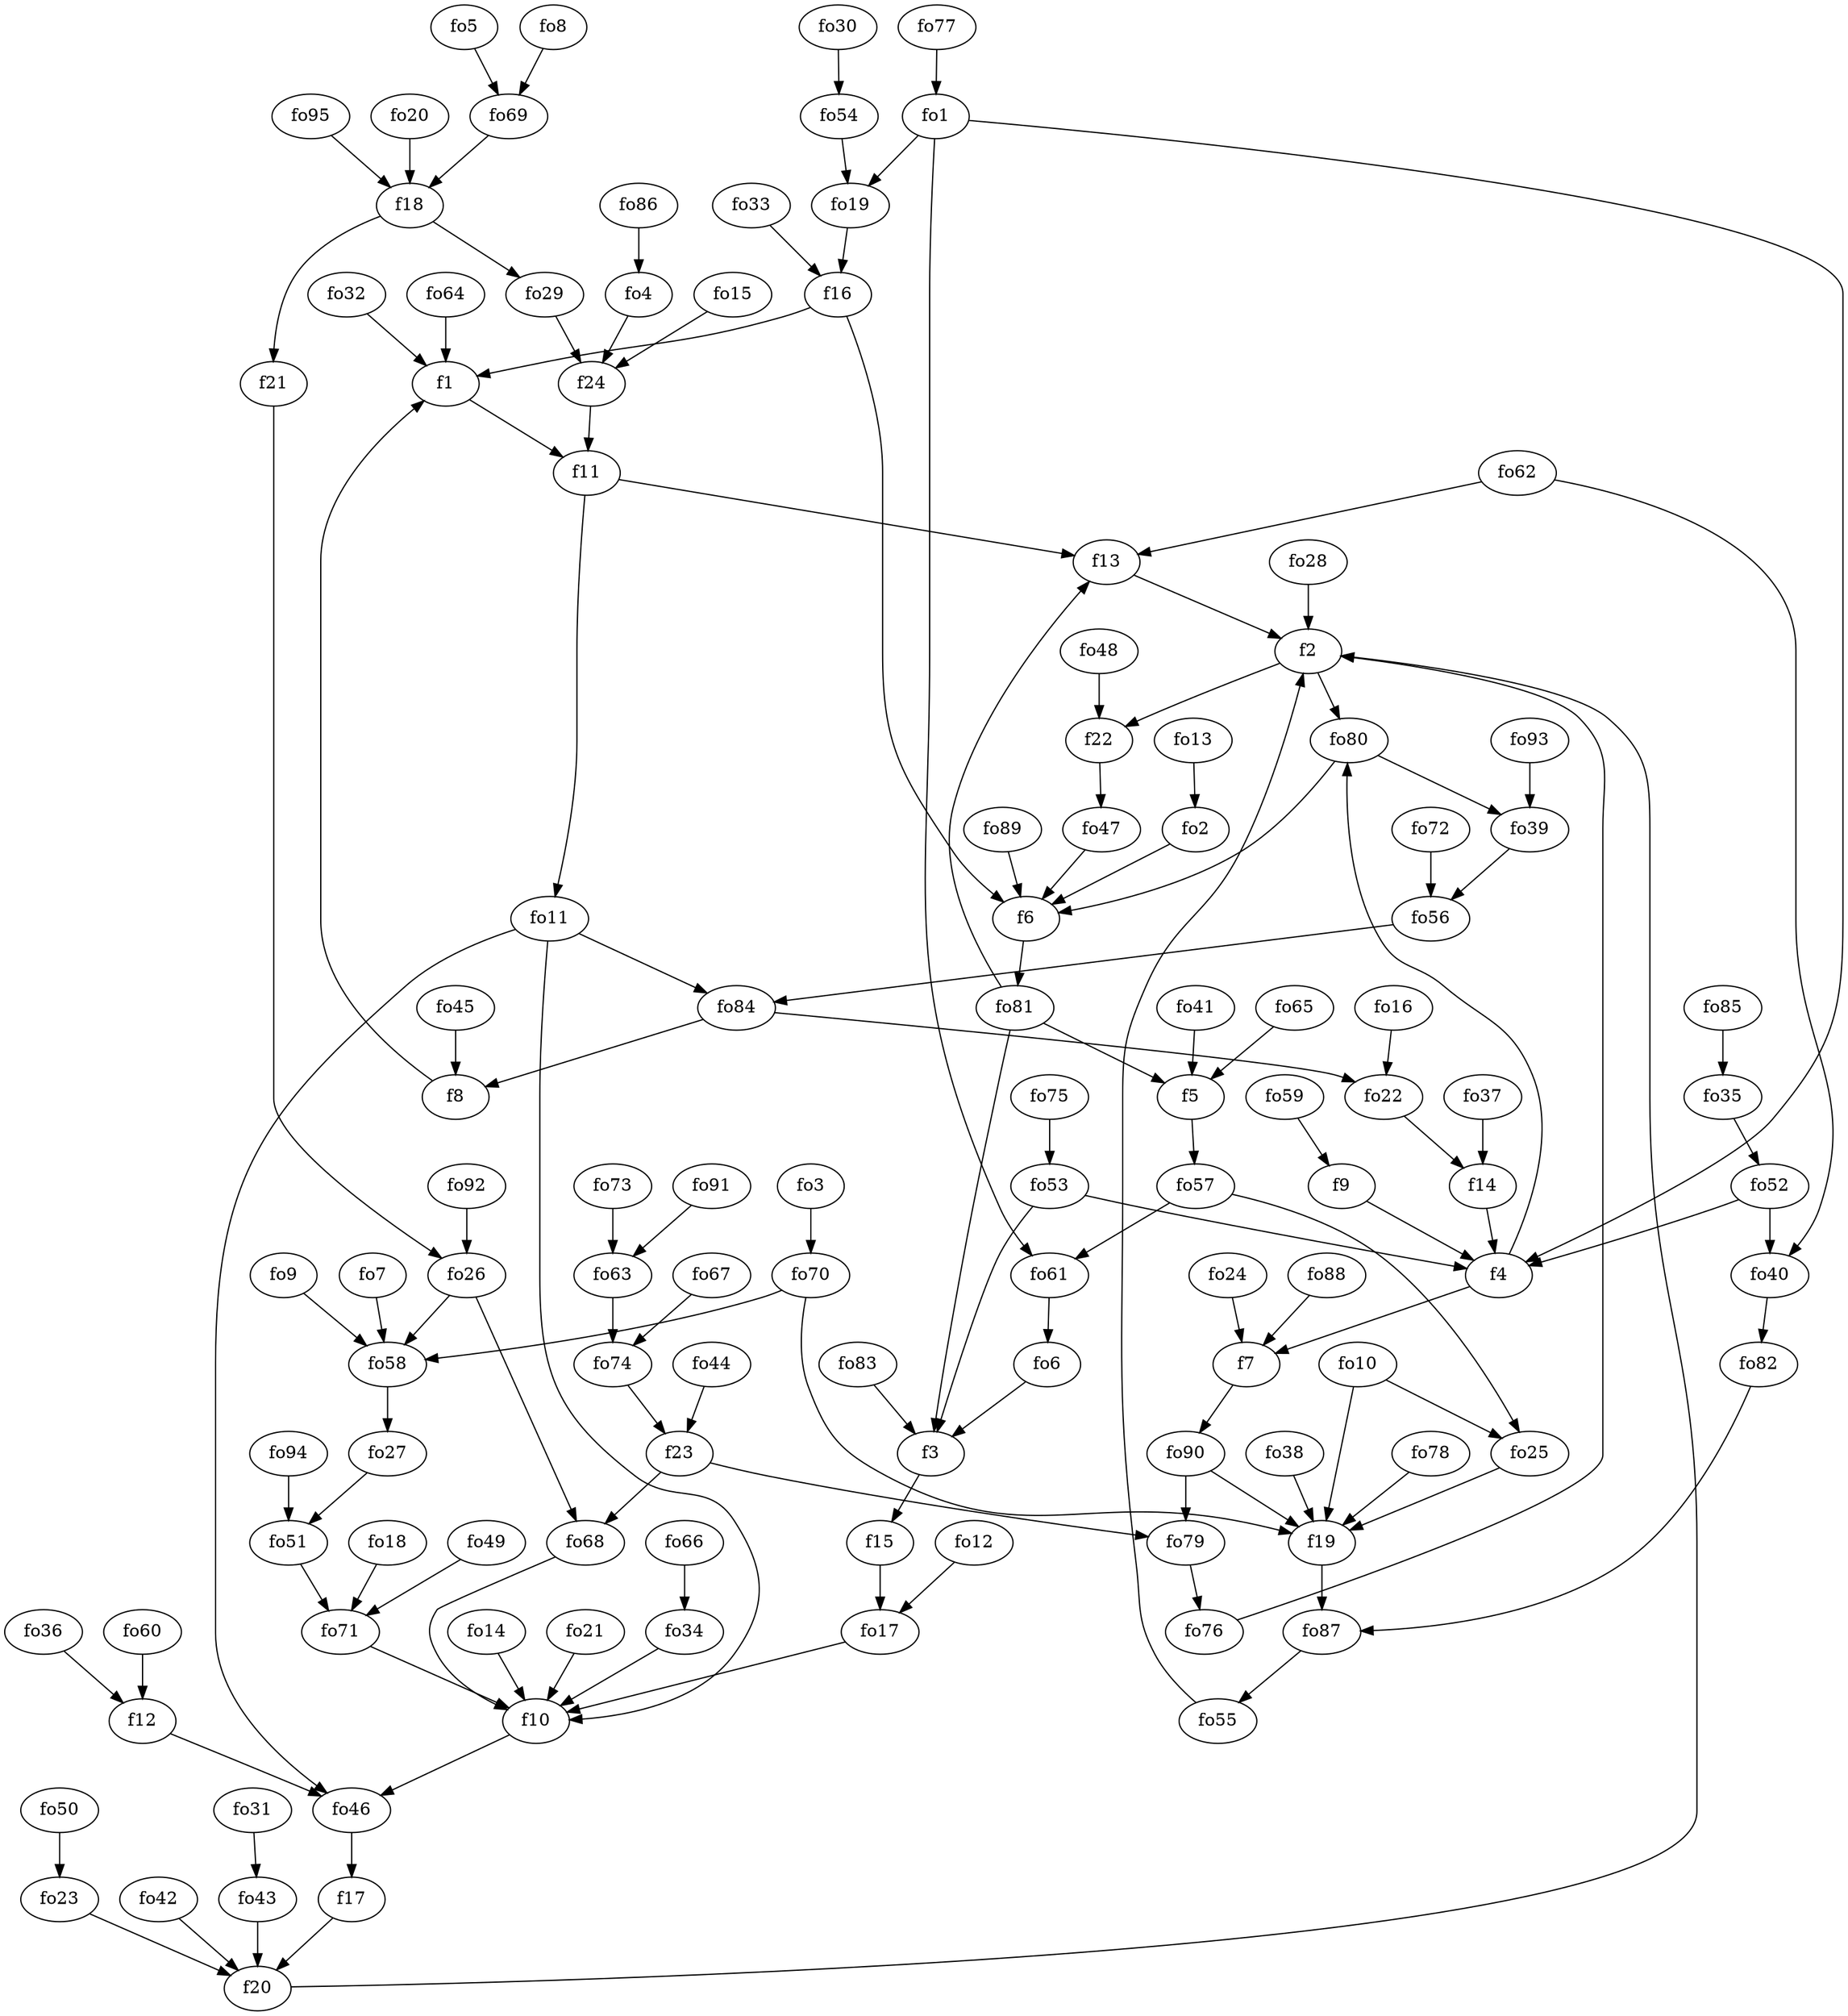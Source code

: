 strict digraph  {
f1;
f2;
f3;
f4;
f5;
f6;
f7;
f8;
f9;
f10;
f11;
f12;
f13;
f14;
f15;
f16;
f17;
f18;
f19;
f20;
f21;
f22;
f23;
f24;
fo1;
fo2;
fo3;
fo4;
fo5;
fo6;
fo7;
fo8;
fo9;
fo10;
fo11;
fo12;
fo13;
fo14;
fo15;
fo16;
fo17;
fo18;
fo19;
fo20;
fo21;
fo22;
fo23;
fo24;
fo25;
fo26;
fo27;
fo28;
fo29;
fo30;
fo31;
fo32;
fo33;
fo34;
fo35;
fo36;
fo37;
fo38;
fo39;
fo40;
fo41;
fo42;
fo43;
fo44;
fo45;
fo46;
fo47;
fo48;
fo49;
fo50;
fo51;
fo52;
fo53;
fo54;
fo55;
fo56;
fo57;
fo58;
fo59;
fo60;
fo61;
fo62;
fo63;
fo64;
fo65;
fo66;
fo67;
fo68;
fo69;
fo70;
fo71;
fo72;
fo73;
fo74;
fo75;
fo76;
fo77;
fo78;
fo79;
fo80;
fo81;
fo82;
fo83;
fo84;
fo85;
fo86;
fo87;
fo88;
fo89;
fo90;
fo91;
fo92;
fo93;
fo94;
fo95;
f1 -> f11  [weight=2];
f2 -> f22  [weight=2];
f2 -> fo80  [weight=2];
f3 -> f15  [weight=2];
f4 -> fo80  [weight=2];
f4 -> f7  [weight=2];
f5 -> fo57  [weight=2];
f6 -> fo81  [weight=2];
f7 -> fo90  [weight=2];
f8 -> f1  [weight=2];
f9 -> f4  [weight=2];
f10 -> fo46  [weight=2];
f11 -> f13  [weight=2];
f11 -> fo11  [weight=2];
f12 -> fo46  [weight=2];
f13 -> f2  [weight=2];
f14 -> f4  [weight=2];
f15 -> fo17  [weight=2];
f16 -> f1  [weight=2];
f16 -> f6  [weight=2];
f17 -> f20  [weight=2];
f18 -> fo29  [weight=2];
f18 -> f21  [weight=2];
f19 -> fo87  [weight=2];
f20 -> f2  [weight=2];
f21 -> fo26  [weight=2];
f22 -> fo47  [weight=2];
f23 -> fo68  [weight=2];
f23 -> fo79  [weight=2];
f24 -> f11  [weight=2];
fo1 -> fo61  [weight=2];
fo1 -> fo19  [weight=2];
fo1 -> f4  [weight=2];
fo2 -> f6  [weight=2];
fo3 -> fo70  [weight=2];
fo4 -> f24  [weight=2];
fo5 -> fo69  [weight=2];
fo6 -> f3  [weight=2];
fo7 -> fo58  [weight=2];
fo8 -> fo69  [weight=2];
fo9 -> fo58  [weight=2];
fo10 -> fo25  [weight=2];
fo10 -> f19  [weight=2];
fo11 -> fo84  [weight=2];
fo11 -> fo46  [weight=2];
fo11 -> f10  [weight=2];
fo12 -> fo17  [weight=2];
fo13 -> fo2  [weight=2];
fo14 -> f10  [weight=2];
fo15 -> f24  [weight=2];
fo16 -> fo22  [weight=2];
fo17 -> f10  [weight=2];
fo18 -> fo71  [weight=2];
fo19 -> f16  [weight=2];
fo20 -> f18  [weight=2];
fo21 -> f10  [weight=2];
fo22 -> f14  [weight=2];
fo23 -> f20  [weight=2];
fo24 -> f7  [weight=2];
fo25 -> f19  [weight=2];
fo26 -> fo68  [weight=2];
fo26 -> fo58  [weight=2];
fo27 -> fo51  [weight=2];
fo28 -> f2  [weight=2];
fo29 -> f24  [weight=2];
fo30 -> fo54  [weight=2];
fo31 -> fo43  [weight=2];
fo32 -> f1  [weight=2];
fo33 -> f16  [weight=2];
fo34 -> f10  [weight=2];
fo35 -> fo52  [weight=2];
fo36 -> f12  [weight=2];
fo37 -> f14  [weight=2];
fo38 -> f19  [weight=2];
fo39 -> fo56  [weight=2];
fo40 -> fo82  [weight=2];
fo41 -> f5  [weight=2];
fo42 -> f20  [weight=2];
fo43 -> f20  [weight=2];
fo44 -> f23  [weight=2];
fo45 -> f8  [weight=2];
fo46 -> f17  [weight=2];
fo47 -> f6  [weight=2];
fo48 -> f22  [weight=2];
fo49 -> fo71  [weight=2];
fo50 -> fo23  [weight=2];
fo51 -> fo71  [weight=2];
fo52 -> fo40  [weight=2];
fo52 -> f4  [weight=2];
fo53 -> f3  [weight=2];
fo53 -> f4  [weight=2];
fo54 -> fo19  [weight=2];
fo55 -> f2  [weight=2];
fo56 -> fo84  [weight=2];
fo57 -> fo61  [weight=2];
fo57 -> fo25  [weight=2];
fo58 -> fo27  [weight=2];
fo59 -> f9  [weight=2];
fo60 -> f12  [weight=2];
fo61 -> fo6  [weight=2];
fo62 -> fo40  [weight=2];
fo62 -> f13  [weight=2];
fo63 -> fo74  [weight=2];
fo64 -> f1  [weight=2];
fo65 -> f5  [weight=2];
fo66 -> fo34  [weight=2];
fo67 -> fo74  [weight=2];
fo68 -> f10  [weight=2];
fo69 -> f18  [weight=2];
fo70 -> f19  [weight=2];
fo70 -> fo58  [weight=2];
fo71 -> f10  [weight=2];
fo72 -> fo56  [weight=2];
fo73 -> fo63  [weight=2];
fo74 -> f23  [weight=2];
fo75 -> fo53  [weight=2];
fo76 -> f2  [weight=2];
fo77 -> fo1  [weight=2];
fo78 -> f19  [weight=2];
fo79 -> fo76  [weight=2];
fo80 -> fo39  [weight=2];
fo80 -> f6  [weight=2];
fo81 -> f13  [weight=2];
fo81 -> f3  [weight=2];
fo81 -> f5  [weight=2];
fo82 -> fo87  [weight=2];
fo83 -> f3  [weight=2];
fo84 -> fo22  [weight=2];
fo84 -> f8  [weight=2];
fo85 -> fo35  [weight=2];
fo86 -> fo4  [weight=2];
fo87 -> fo55  [weight=2];
fo88 -> f7  [weight=2];
fo89 -> f6  [weight=2];
fo90 -> fo79  [weight=2];
fo90 -> f19  [weight=2];
fo91 -> fo63  [weight=2];
fo92 -> fo26  [weight=2];
fo93 -> fo39  [weight=2];
fo94 -> fo51  [weight=2];
fo95 -> f18  [weight=2];
}
